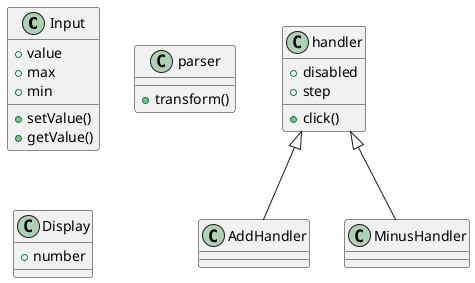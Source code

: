 @startuml
class Input {
  + value
  + max
  + min
  + setValue()
  + getValue()
}
class handler {
  + disabled
  + step

  + click()
}
class AddHandler {
}
class MinusHandler {
}
class parser {
  + transform()
}
class Display {
  + number
}

handler <|-- AddHandler
handler <|-- MinusHandler
@enduml

